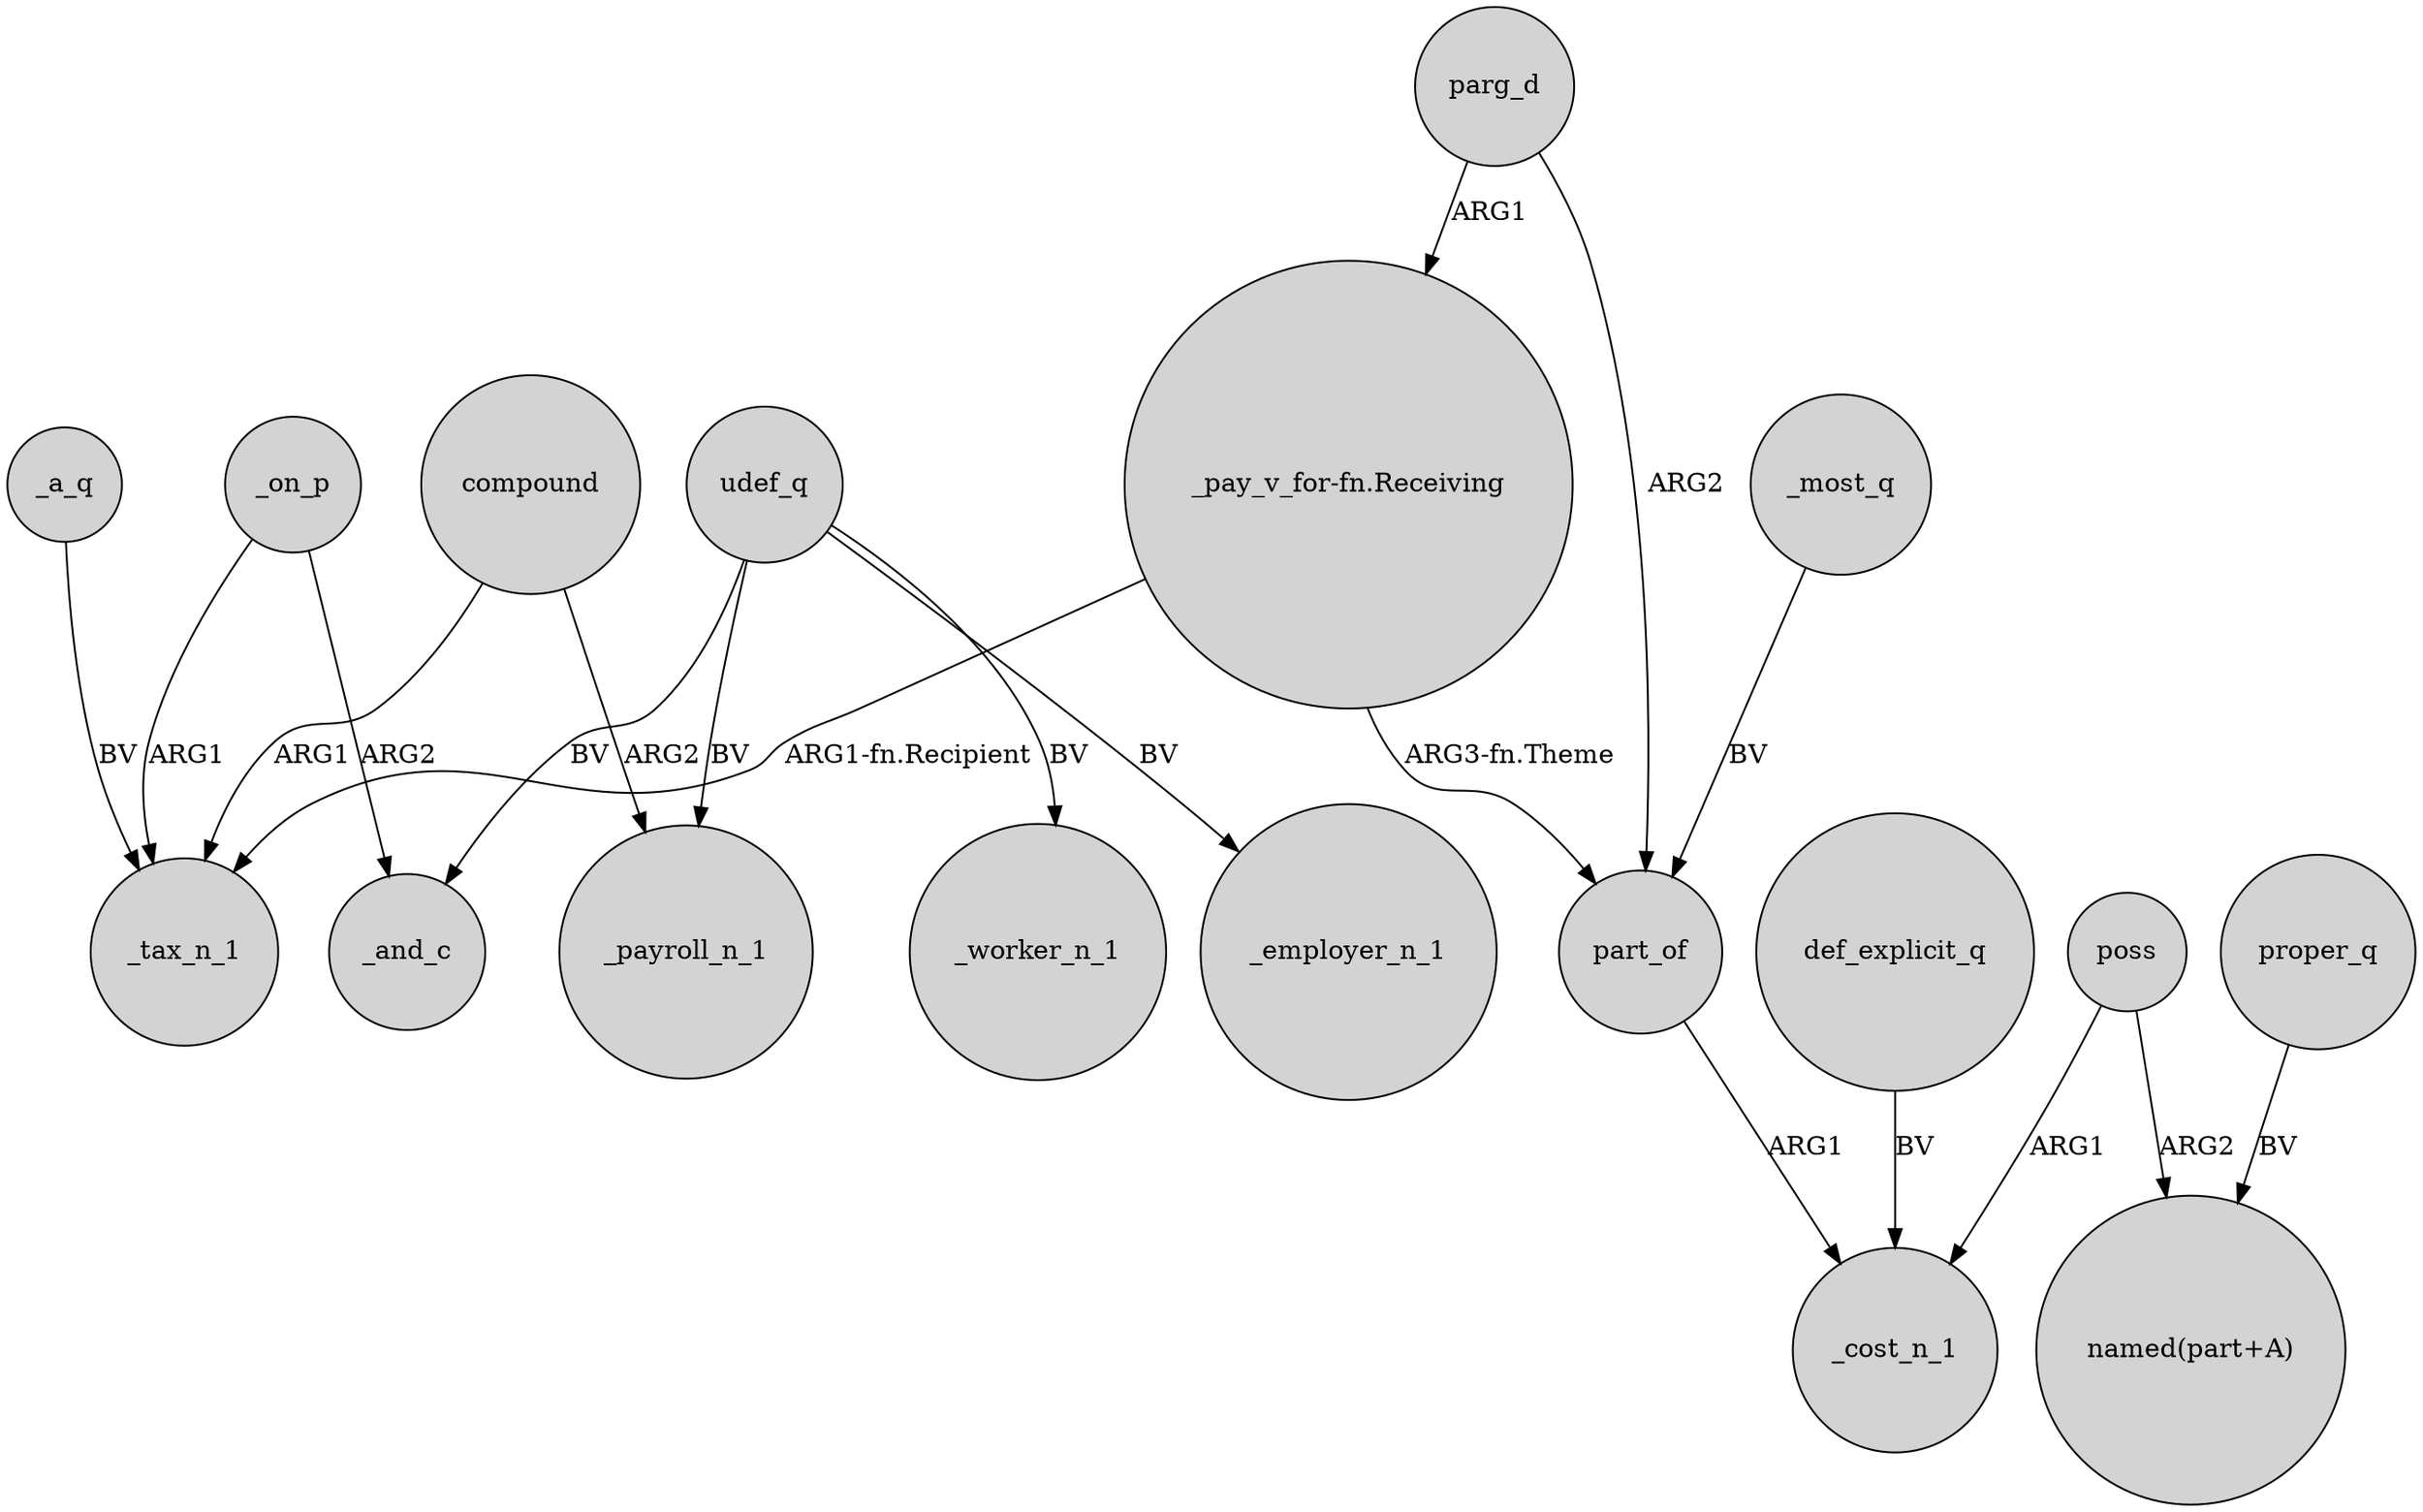 digraph {
	node [shape=circle style=filled]
	_on_p -> _tax_n_1 [label=ARG1]
	poss -> _cost_n_1 [label=ARG1]
	udef_q -> _and_c [label=BV]
	parg_d -> part_of [label=ARG2]
	def_explicit_q -> _cost_n_1 [label=BV]
	_most_q -> part_of [label=BV]
	_a_q -> _tax_n_1 [label=BV]
	udef_q -> _worker_n_1 [label=BV]
	_on_p -> _and_c [label=ARG2]
	compound -> _tax_n_1 [label=ARG1]
	udef_q -> _payroll_n_1 [label=BV]
	poss -> "named(part+A)" [label=ARG2]
	part_of -> _cost_n_1 [label=ARG1]
	"_pay_v_for-fn.Receiving" -> part_of [label="ARG3-fn.Theme"]
	proper_q -> "named(part+A)" [label=BV]
	"_pay_v_for-fn.Receiving" -> _tax_n_1 [label="ARG1-fn.Recipient"]
	compound -> _payroll_n_1 [label=ARG2]
	udef_q -> _employer_n_1 [label=BV]
	parg_d -> "_pay_v_for-fn.Receiving" [label=ARG1]
}
